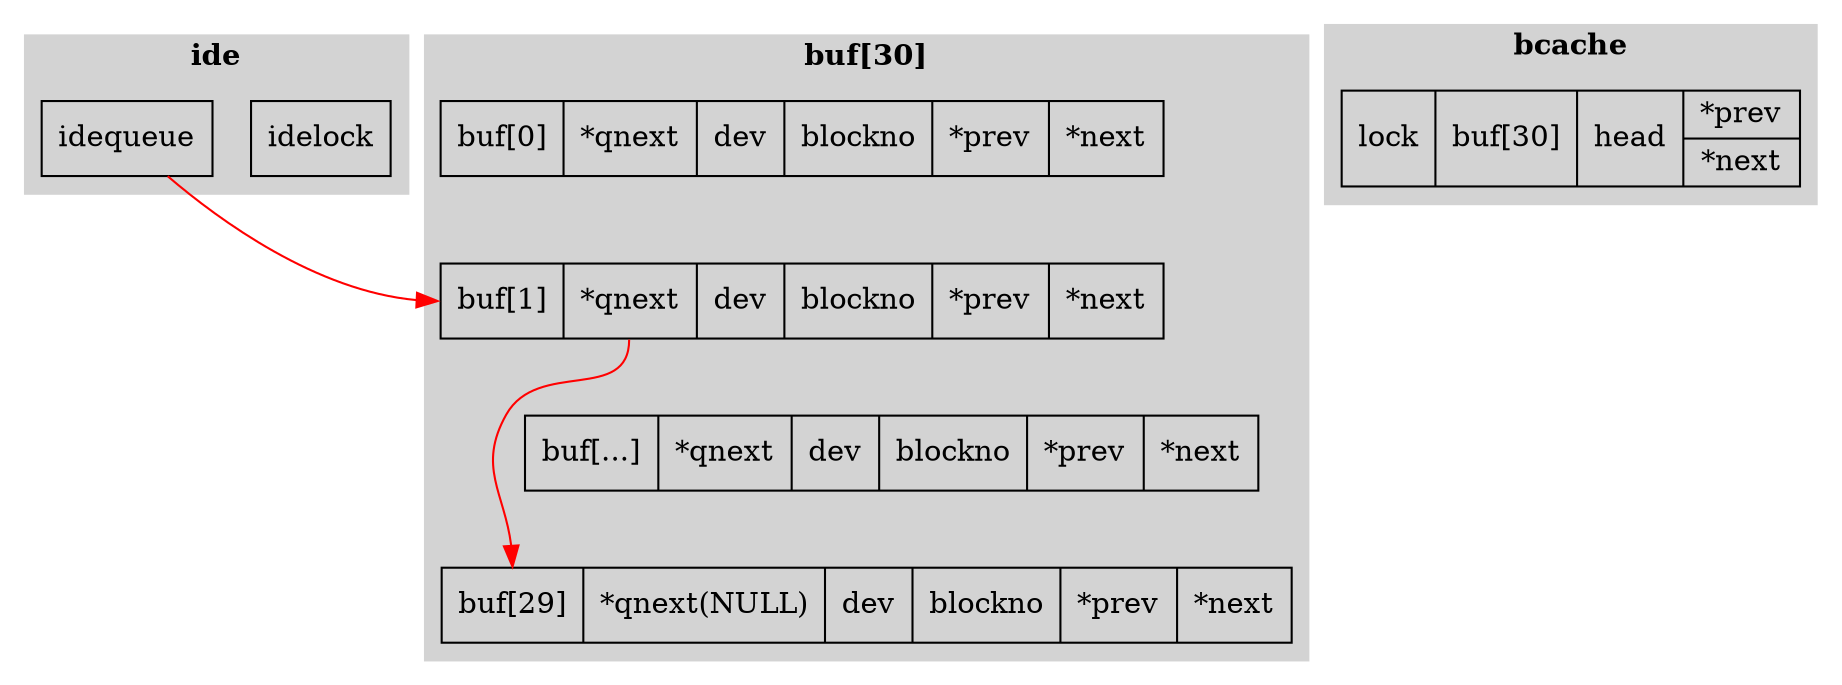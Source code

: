 digraph idequeue {
  // rankdir=LR;
  node [shape=record];

  subgraph cluster_queue {
    label=<<b>ide</b>>; style=filled; color=lightgray;
    idelock[label="idelock"];
    idequeue[label="<h>idequeue"];
  }
  // bcache:b -> cluster_bufs;

  subgraph cluster_bcache {
    label=<<b>bcache</b>>; style=filled; color=lightgray;
    bcache[label="lock|<b>buf[30]|<h>head|{<p>*prev|<n>*next}"];
  }
  subgraph cluster_bufs {
    label=<<b>buf[30]</b>>; style=filled; color=lightgray;
    buf1[label="<a>buf[0]  |<n>*qnext      |dev|blockno|*prev|*next"];
    buf2[label="<a>buf[1]  |<n>*qnext      |dev|blockno|*prev|*next"];
    buf3[label="<a>buf[...]|<n>*qnext      |dev|blockno|*prev|*next"];
    buf9[label="<a>buf[29] |<n>*qnext(NULL)|dev|blockno|*prev|*next"];
    buf1->buf2->buf3->buf9 [style=invis];
    // rank=same {buf1 buf2 buf3 buf9}
  }

  idequeue:h -> buf2:a [color=red];
  buf2:n     -> buf9:a [color=red];
}
